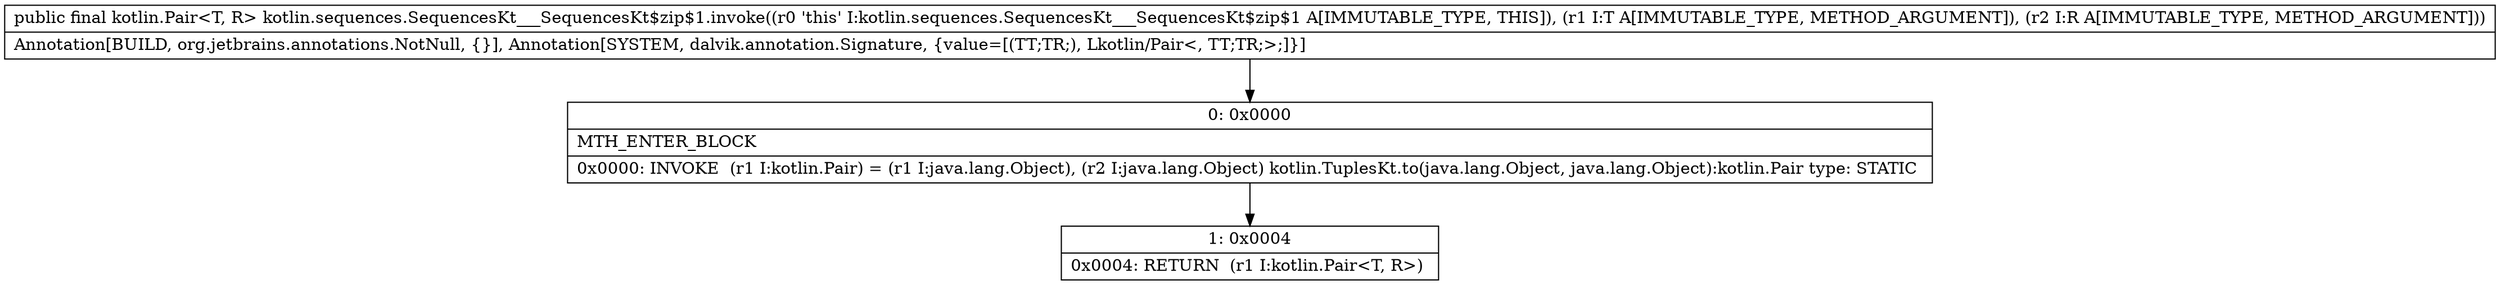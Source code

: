 digraph "CFG forkotlin.sequences.SequencesKt___SequencesKt$zip$1.invoke(Ljava\/lang\/Object;Ljava\/lang\/Object;)Lkotlin\/Pair;" {
Node_0 [shape=record,label="{0\:\ 0x0000|MTH_ENTER_BLOCK\l|0x0000: INVOKE  (r1 I:kotlin.Pair) = (r1 I:java.lang.Object), (r2 I:java.lang.Object) kotlin.TuplesKt.to(java.lang.Object, java.lang.Object):kotlin.Pair type: STATIC \l}"];
Node_1 [shape=record,label="{1\:\ 0x0004|0x0004: RETURN  (r1 I:kotlin.Pair\<T, R\>) \l}"];
MethodNode[shape=record,label="{public final kotlin.Pair\<T, R\> kotlin.sequences.SequencesKt___SequencesKt$zip$1.invoke((r0 'this' I:kotlin.sequences.SequencesKt___SequencesKt$zip$1 A[IMMUTABLE_TYPE, THIS]), (r1 I:T A[IMMUTABLE_TYPE, METHOD_ARGUMENT]), (r2 I:R A[IMMUTABLE_TYPE, METHOD_ARGUMENT]))  | Annotation[BUILD, org.jetbrains.annotations.NotNull, \{\}], Annotation[SYSTEM, dalvik.annotation.Signature, \{value=[(TT;TR;), Lkotlin\/Pair\<, TT;TR;\>;]\}]\l}"];
MethodNode -> Node_0;
Node_0 -> Node_1;
}

